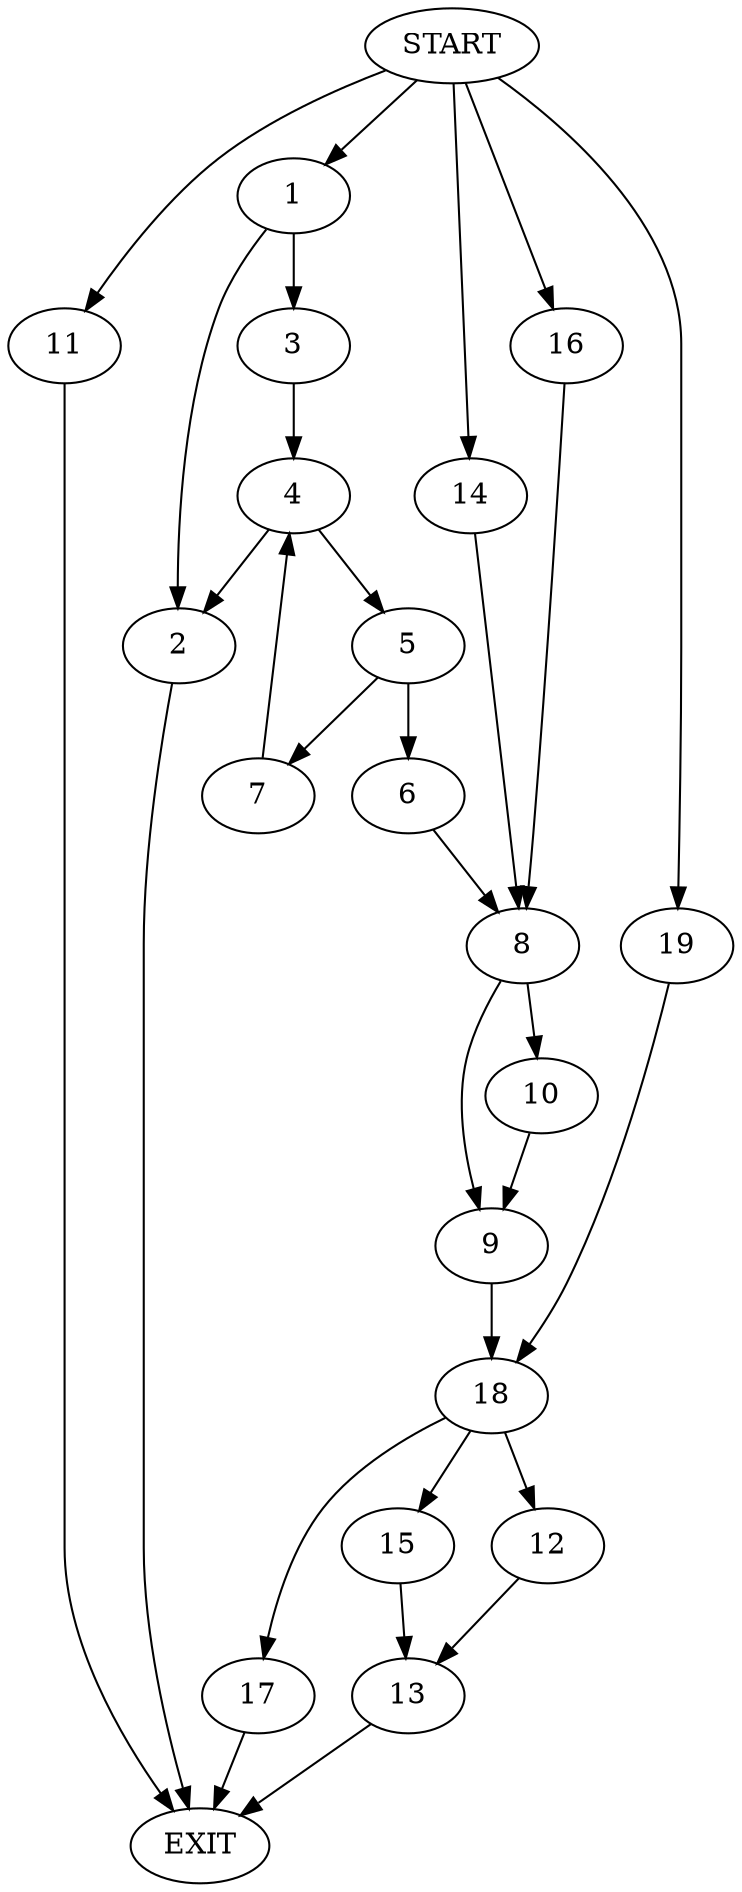 digraph {
0 [label="START"]
20 [label="EXIT"]
0 -> 1
1 -> 2
1 -> 3
2 -> 20
3 -> 4
4 -> 5
4 -> 2
5 -> 6
5 -> 7
6 -> 8
7 -> 4
8 -> 9
8 -> 10
0 -> 11
11 -> 20
12 -> 13
13 -> 20
0 -> 14
14 -> 8
15 -> 13
0 -> 16
16 -> 8
17 -> 20
10 -> 9
9 -> 18
18 -> 15
18 -> 17
18 -> 12
0 -> 19
19 -> 18
}
